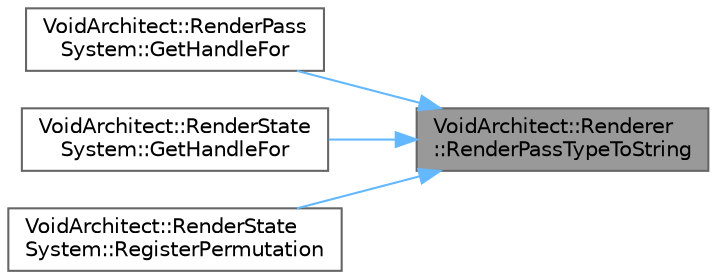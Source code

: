 digraph "VoidArchitect::Renderer::RenderPassTypeToString"
{
 // LATEX_PDF_SIZE
  bgcolor="transparent";
  edge [fontname=Helvetica,fontsize=10,labelfontname=Helvetica,labelfontsize=10];
  node [fontname=Helvetica,fontsize=10,shape=box,height=0.2,width=0.4];
  rankdir="RL";
  Node1 [id="Node000001",label="VoidArchitect::Renderer\l::RenderPassTypeToString",height=0.2,width=0.4,color="gray40", fillcolor="grey60", style="filled", fontcolor="black",tooltip=" "];
  Node1 -> Node2 [id="edge1_Node000001_Node000002",dir="back",color="steelblue1",style="solid",tooltip=" "];
  Node2 [id="Node000002",label="VoidArchitect::RenderPass\lSystem::GetHandleFor",height=0.2,width=0.4,color="grey40", fillcolor="white", style="filled",URL="$class_void_architect_1_1_render_pass_system.html#ae8afb9ca85b95e279d8b069ef455791a",tooltip=" "];
  Node1 -> Node3 [id="edge2_Node000001_Node000003",dir="back",color="steelblue1",style="solid",tooltip=" "];
  Node3 [id="Node000003",label="VoidArchitect::RenderState\lSystem::GetHandleFor",height=0.2,width=0.4,color="grey40", fillcolor="white", style="filled",URL="$class_void_architect_1_1_render_state_system.html#a49002ed4ba566fcd6c5685085ad819fc",tooltip=" "];
  Node1 -> Node4 [id="edge3_Node000001_Node000004",dir="back",color="steelblue1",style="solid",tooltip=" "];
  Node4 [id="Node000004",label="VoidArchitect::RenderState\lSystem::RegisterPermutation",height=0.2,width=0.4,color="grey40", fillcolor="white", style="filled",URL="$class_void_architect_1_1_render_state_system.html#a56e5d68ef03835a3b6e91610fcc02e3f",tooltip=" "];
}
